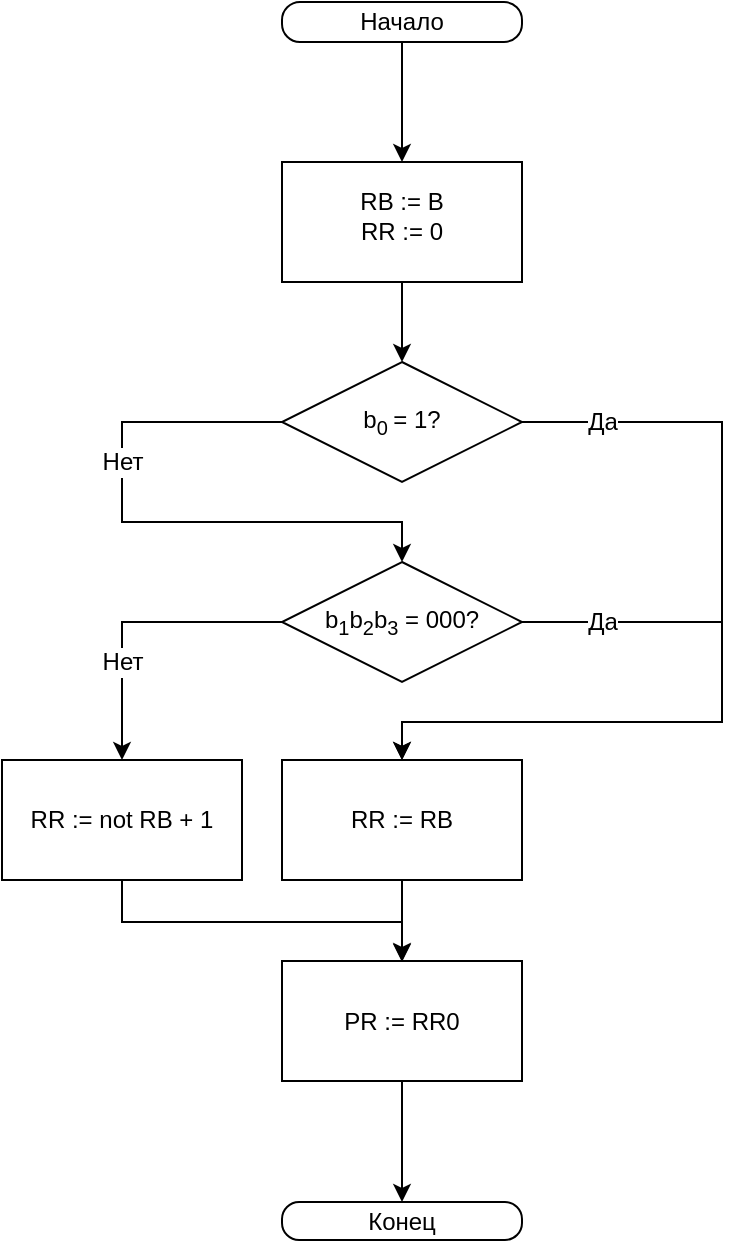 <mxfile version="12.3.2" type="device" pages="1"><diagram id="ino8X07yagJUm5cUdguc" name="Page-1"><mxGraphModel dx="932" dy="612" grid="1" gridSize="10" guides="1" tooltips="1" connect="1" arrows="1" fold="1" page="1" pageScale="1" pageWidth="827" pageHeight="1169" math="0" shadow="0"><root><mxCell id="0"/><mxCell id="1" parent="0"/><mxCell id="_YIfg3i4x5maGK3U4gLa-12" style="edgeStyle=orthogonalEdgeStyle;rounded=0;orthogonalLoop=1;jettySize=auto;html=1;exitX=0.5;exitY=1;exitDx=0;exitDy=0;entryX=0.5;entryY=0;entryDx=0;entryDy=0;" parent="1" source="_YIfg3i4x5maGK3U4gLa-1" target="_YIfg3i4x5maGK3U4gLa-3" edge="1"><mxGeometry relative="1" as="geometry"/></mxCell><mxCell id="_YIfg3i4x5maGK3U4gLa-1" value="Начало" style="rounded=1;whiteSpace=wrap;html=1;imageHeight=24;arcSize=45;" parent="1" vertex="1"><mxGeometry x="360" y="90" width="120" height="20" as="geometry"/></mxCell><mxCell id="_YIfg3i4x5maGK3U4gLa-2" value="Конец" style="rounded=1;whiteSpace=wrap;html=1;arcSize=45;" parent="1" vertex="1"><mxGeometry x="360" y="690" width="120" height="19" as="geometry"/></mxCell><mxCell id="_YIfg3i4x5maGK3U4gLa-11" style="edgeStyle=orthogonalEdgeStyle;rounded=0;orthogonalLoop=1;jettySize=auto;html=1;exitX=0.5;exitY=1;exitDx=0;exitDy=0;entryX=0.5;entryY=0;entryDx=0;entryDy=0;" parent="1" source="_YIfg3i4x5maGK3U4gLa-3" target="_YIfg3i4x5maGK3U4gLa-9" edge="1"><mxGeometry relative="1" as="geometry"/></mxCell><mxCell id="_YIfg3i4x5maGK3U4gLa-3" value="" style="rounded=0;whiteSpace=wrap;html=1;" parent="1" vertex="1"><mxGeometry x="360" y="170" width="120" height="60" as="geometry"/></mxCell><mxCell id="_YIfg3i4x5maGK3U4gLa-6" value="RB := B&lt;br&gt;RR := 0" style="text;html=1;strokeColor=none;fillColor=none;align=center;verticalAlign=middle;whiteSpace=wrap;rounded=0;" parent="1" vertex="1"><mxGeometry x="360" y="173" width="120" height="48" as="geometry"/></mxCell><mxCell id="_YIfg3i4x5maGK3U4gLa-14" style="edgeStyle=orthogonalEdgeStyle;rounded=0;orthogonalLoop=1;jettySize=auto;html=1;exitX=0;exitY=0.5;exitDx=0;exitDy=0;entryX=0.5;entryY=0;entryDx=0;entryDy=0;" parent="1" source="_YIfg3i4x5maGK3U4gLa-9" target="_YIfg3i4x5maGK3U4gLa-13" edge="1"><mxGeometry relative="1" as="geometry"><Array as="points"><mxPoint x="280" y="300"/><mxPoint x="280" y="350"/><mxPoint x="420" y="350"/></Array></mxGeometry></mxCell><mxCell id="_YIfg3i4x5maGK3U4gLa-36" value="Нет" style="text;html=1;align=center;verticalAlign=middle;resizable=0;points=[];;labelBackgroundColor=#ffffff;" parent="_YIfg3i4x5maGK3U4gLa-14" vertex="1" connectable="0"><mxGeometry x="-0.512" y="1" relative="1" as="geometry"><mxPoint x="-9" y="19" as="offset"/></mxGeometry></mxCell><mxCell id="_YIfg3i4x5maGK3U4gLa-22" style="edgeStyle=orthogonalEdgeStyle;rounded=0;orthogonalLoop=1;jettySize=auto;html=1;exitX=1;exitY=0.5;exitDx=0;exitDy=0;jumpSize=6;entryX=0.5;entryY=0;entryDx=0;entryDy=0;" parent="1" source="_YIfg3i4x5maGK3U4gLa-9" target="_YIfg3i4x5maGK3U4gLa-17" edge="1"><mxGeometry relative="1" as="geometry"><Array as="points"><mxPoint x="580" y="300"/><mxPoint x="580" y="450"/><mxPoint x="420" y="450"/></Array><mxPoint x="580" y="420" as="targetPoint"/></mxGeometry></mxCell><mxCell id="_YIfg3i4x5maGK3U4gLa-35" value="Да" style="text;html=1;align=center;verticalAlign=middle;resizable=0;points=[];;labelBackgroundColor=#ffffff;" parent="_YIfg3i4x5maGK3U4gLa-22" vertex="1" connectable="0"><mxGeometry x="0.15" relative="1" as="geometry"><mxPoint x="-60" y="-147" as="offset"/></mxGeometry></mxCell><mxCell id="_YIfg3i4x5maGK3U4gLa-9" value="b&lt;sub&gt;0&amp;nbsp;&lt;/sub&gt;= 1?" style="rhombus;whiteSpace=wrap;html=1;" parent="1" vertex="1"><mxGeometry x="360" y="270" width="120" height="60" as="geometry"/></mxCell><mxCell id="_YIfg3i4x5maGK3U4gLa-29" style="edgeStyle=orthogonalEdgeStyle;rounded=0;orthogonalLoop=1;jettySize=auto;html=1;exitX=1;exitY=0.5;exitDx=0;exitDy=0;entryX=0.5;entryY=0;entryDx=0;entryDy=0;" parent="1" source="_YIfg3i4x5maGK3U4gLa-13" target="_YIfg3i4x5maGK3U4gLa-17" edge="1"><mxGeometry relative="1" as="geometry"><mxPoint x="580" y="420" as="targetPoint"/><Array as="points"><mxPoint x="580" y="400"/><mxPoint x="580" y="450"/><mxPoint x="420" y="450"/></Array></mxGeometry></mxCell><mxCell id="_YIfg3i4x5maGK3U4gLa-34" value="Да" style="text;html=1;align=center;verticalAlign=middle;resizable=0;points=[];;labelBackgroundColor=#ffffff;" parent="_YIfg3i4x5maGK3U4gLa-29" vertex="1" connectable="0"><mxGeometry x="-0.318" relative="1" as="geometry"><mxPoint x="-60" y="-12" as="offset"/></mxGeometry></mxCell><mxCell id="_YIfg3i4x5maGK3U4gLa-30" style="edgeStyle=orthogonalEdgeStyle;rounded=0;jumpSize=6;orthogonalLoop=1;jettySize=auto;html=1;exitX=0;exitY=0.5;exitDx=0;exitDy=0;entryX=0.5;entryY=0;entryDx=0;entryDy=0;" parent="1" source="_YIfg3i4x5maGK3U4gLa-13" edge="1" target="_YIfg3i4x5maGK3U4gLa-24"><mxGeometry relative="1" as="geometry"><mxPoint x="280" y="450" as="targetPoint"/></mxGeometry></mxCell><mxCell id="_YIfg3i4x5maGK3U4gLa-37" value="Нет" style="text;html=1;align=center;verticalAlign=middle;resizable=0;points=[];;labelBackgroundColor=#ffffff;" parent="_YIfg3i4x5maGK3U4gLa-30" vertex="1" connectable="0"><mxGeometry x="0.175" y="2" relative="1" as="geometry"><mxPoint x="-2" y="12" as="offset"/></mxGeometry></mxCell><mxCell id="_YIfg3i4x5maGK3U4gLa-13" value="b&lt;sub&gt;1&lt;/sub&gt;b&lt;sub&gt;2&lt;/sub&gt;b&lt;sub&gt;3&lt;/sub&gt;&amp;nbsp;= 000?" style="rhombus;whiteSpace=wrap;html=1;" parent="1" vertex="1"><mxGeometry x="360" y="370" width="120" height="60" as="geometry"/></mxCell><mxCell id="mm2yy1tvn-SzPlEQDEvn-9" style="edgeStyle=orthogonalEdgeStyle;rounded=0;orthogonalLoop=1;jettySize=auto;html=1;entryX=0.5;entryY=0;entryDx=0;entryDy=0;fontSize=11;" edge="1" parent="1" source="_YIfg3i4x5maGK3U4gLa-17" target="mm2yy1tvn-SzPlEQDEvn-2"><mxGeometry relative="1" as="geometry"/></mxCell><mxCell id="_YIfg3i4x5maGK3U4gLa-17" value="&lt;span style=&quot;font-size: 12px; white-space: normal;&quot;&gt;RR := RB&lt;/span&gt;" style="rounded=0;whiteSpace=wrap;html=1;fontSize=12;" parent="1" vertex="1"><mxGeometry x="360" y="469" width="120" height="60" as="geometry"/></mxCell><mxCell id="mm2yy1tvn-SzPlEQDEvn-10" style="edgeStyle=orthogonalEdgeStyle;rounded=0;orthogonalLoop=1;jettySize=auto;html=1;fontSize=11;" edge="1" parent="1" source="_YIfg3i4x5maGK3U4gLa-24"><mxGeometry relative="1" as="geometry"><mxPoint x="420" y="570" as="targetPoint"/><Array as="points"><mxPoint x="280" y="550"/><mxPoint x="420" y="550"/></Array></mxGeometry></mxCell><mxCell id="_YIfg3i4x5maGK3U4gLa-24" value="&lt;span style=&quot;font-size: 12px; white-space: normal;&quot;&gt;RR := not RB + 1&lt;/span&gt;" style="rounded=0;whiteSpace=wrap;html=1;fontSize=12;" parent="1" vertex="1"><mxGeometry x="220" y="469" width="120" height="60" as="geometry"/></mxCell><mxCell id="mm2yy1tvn-SzPlEQDEvn-11" style="edgeStyle=orthogonalEdgeStyle;rounded=0;orthogonalLoop=1;jettySize=auto;html=1;entryX=0.5;entryY=0;entryDx=0;entryDy=0;fontSize=11;" edge="1" parent="1" source="mm2yy1tvn-SzPlEQDEvn-2" target="_YIfg3i4x5maGK3U4gLa-2"><mxGeometry relative="1" as="geometry"/></mxCell><mxCell id="mm2yy1tvn-SzPlEQDEvn-2" value="&lt;span style=&quot;font-size: 12px; white-space: normal;&quot;&gt;PR := RR0&lt;/span&gt;" style="rounded=0;whiteSpace=wrap;html=1;fontSize=12;" vertex="1" parent="1"><mxGeometry x="360" y="569.5" width="120" height="60" as="geometry"/></mxCell></root></mxGraphModel></diagram></mxfile>
